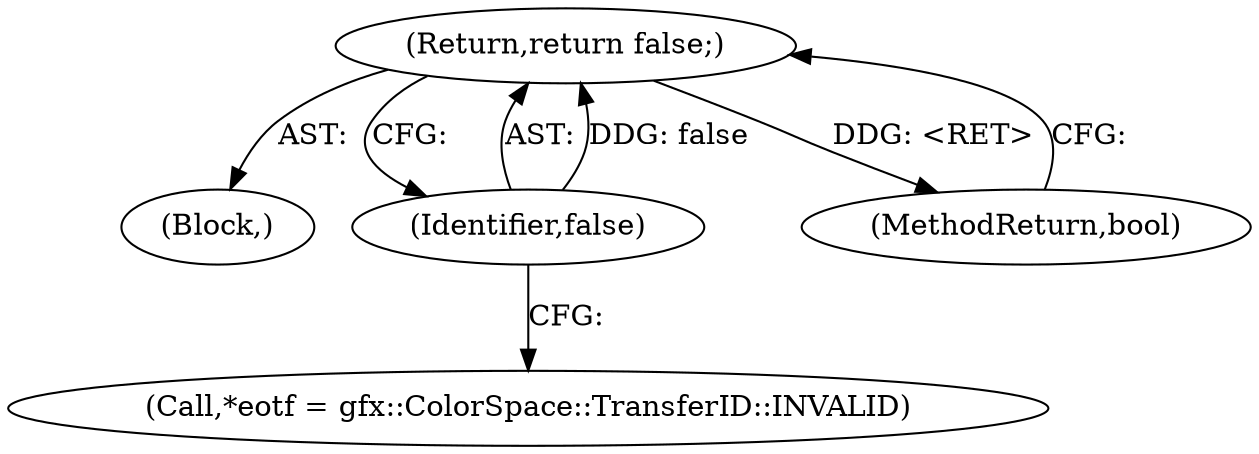 digraph "1_Chrome_2fb4f2c9c461551d43fdfa28ef4c960da81a47dd_7@del" {
"1000208" [label="(Return,return false;)"];
"1000209" [label="(Identifier,false)"];
"1000208" [label="(Return,return false;)"];
"1000106" [label="(Block,)"];
"1000204" [label="(Call,*eotf = gfx::ColorSpace::TransferID::INVALID)"];
"1000212" [label="(MethodReturn,bool)"];
"1000209" [label="(Identifier,false)"];
"1000208" -> "1000106"  [label="AST: "];
"1000208" -> "1000209"  [label="CFG: "];
"1000209" -> "1000208"  [label="AST: "];
"1000212" -> "1000208"  [label="CFG: "];
"1000208" -> "1000212"  [label="DDG: <RET>"];
"1000209" -> "1000208"  [label="DDG: false"];
"1000209" -> "1000204"  [label="CFG: "];
}
